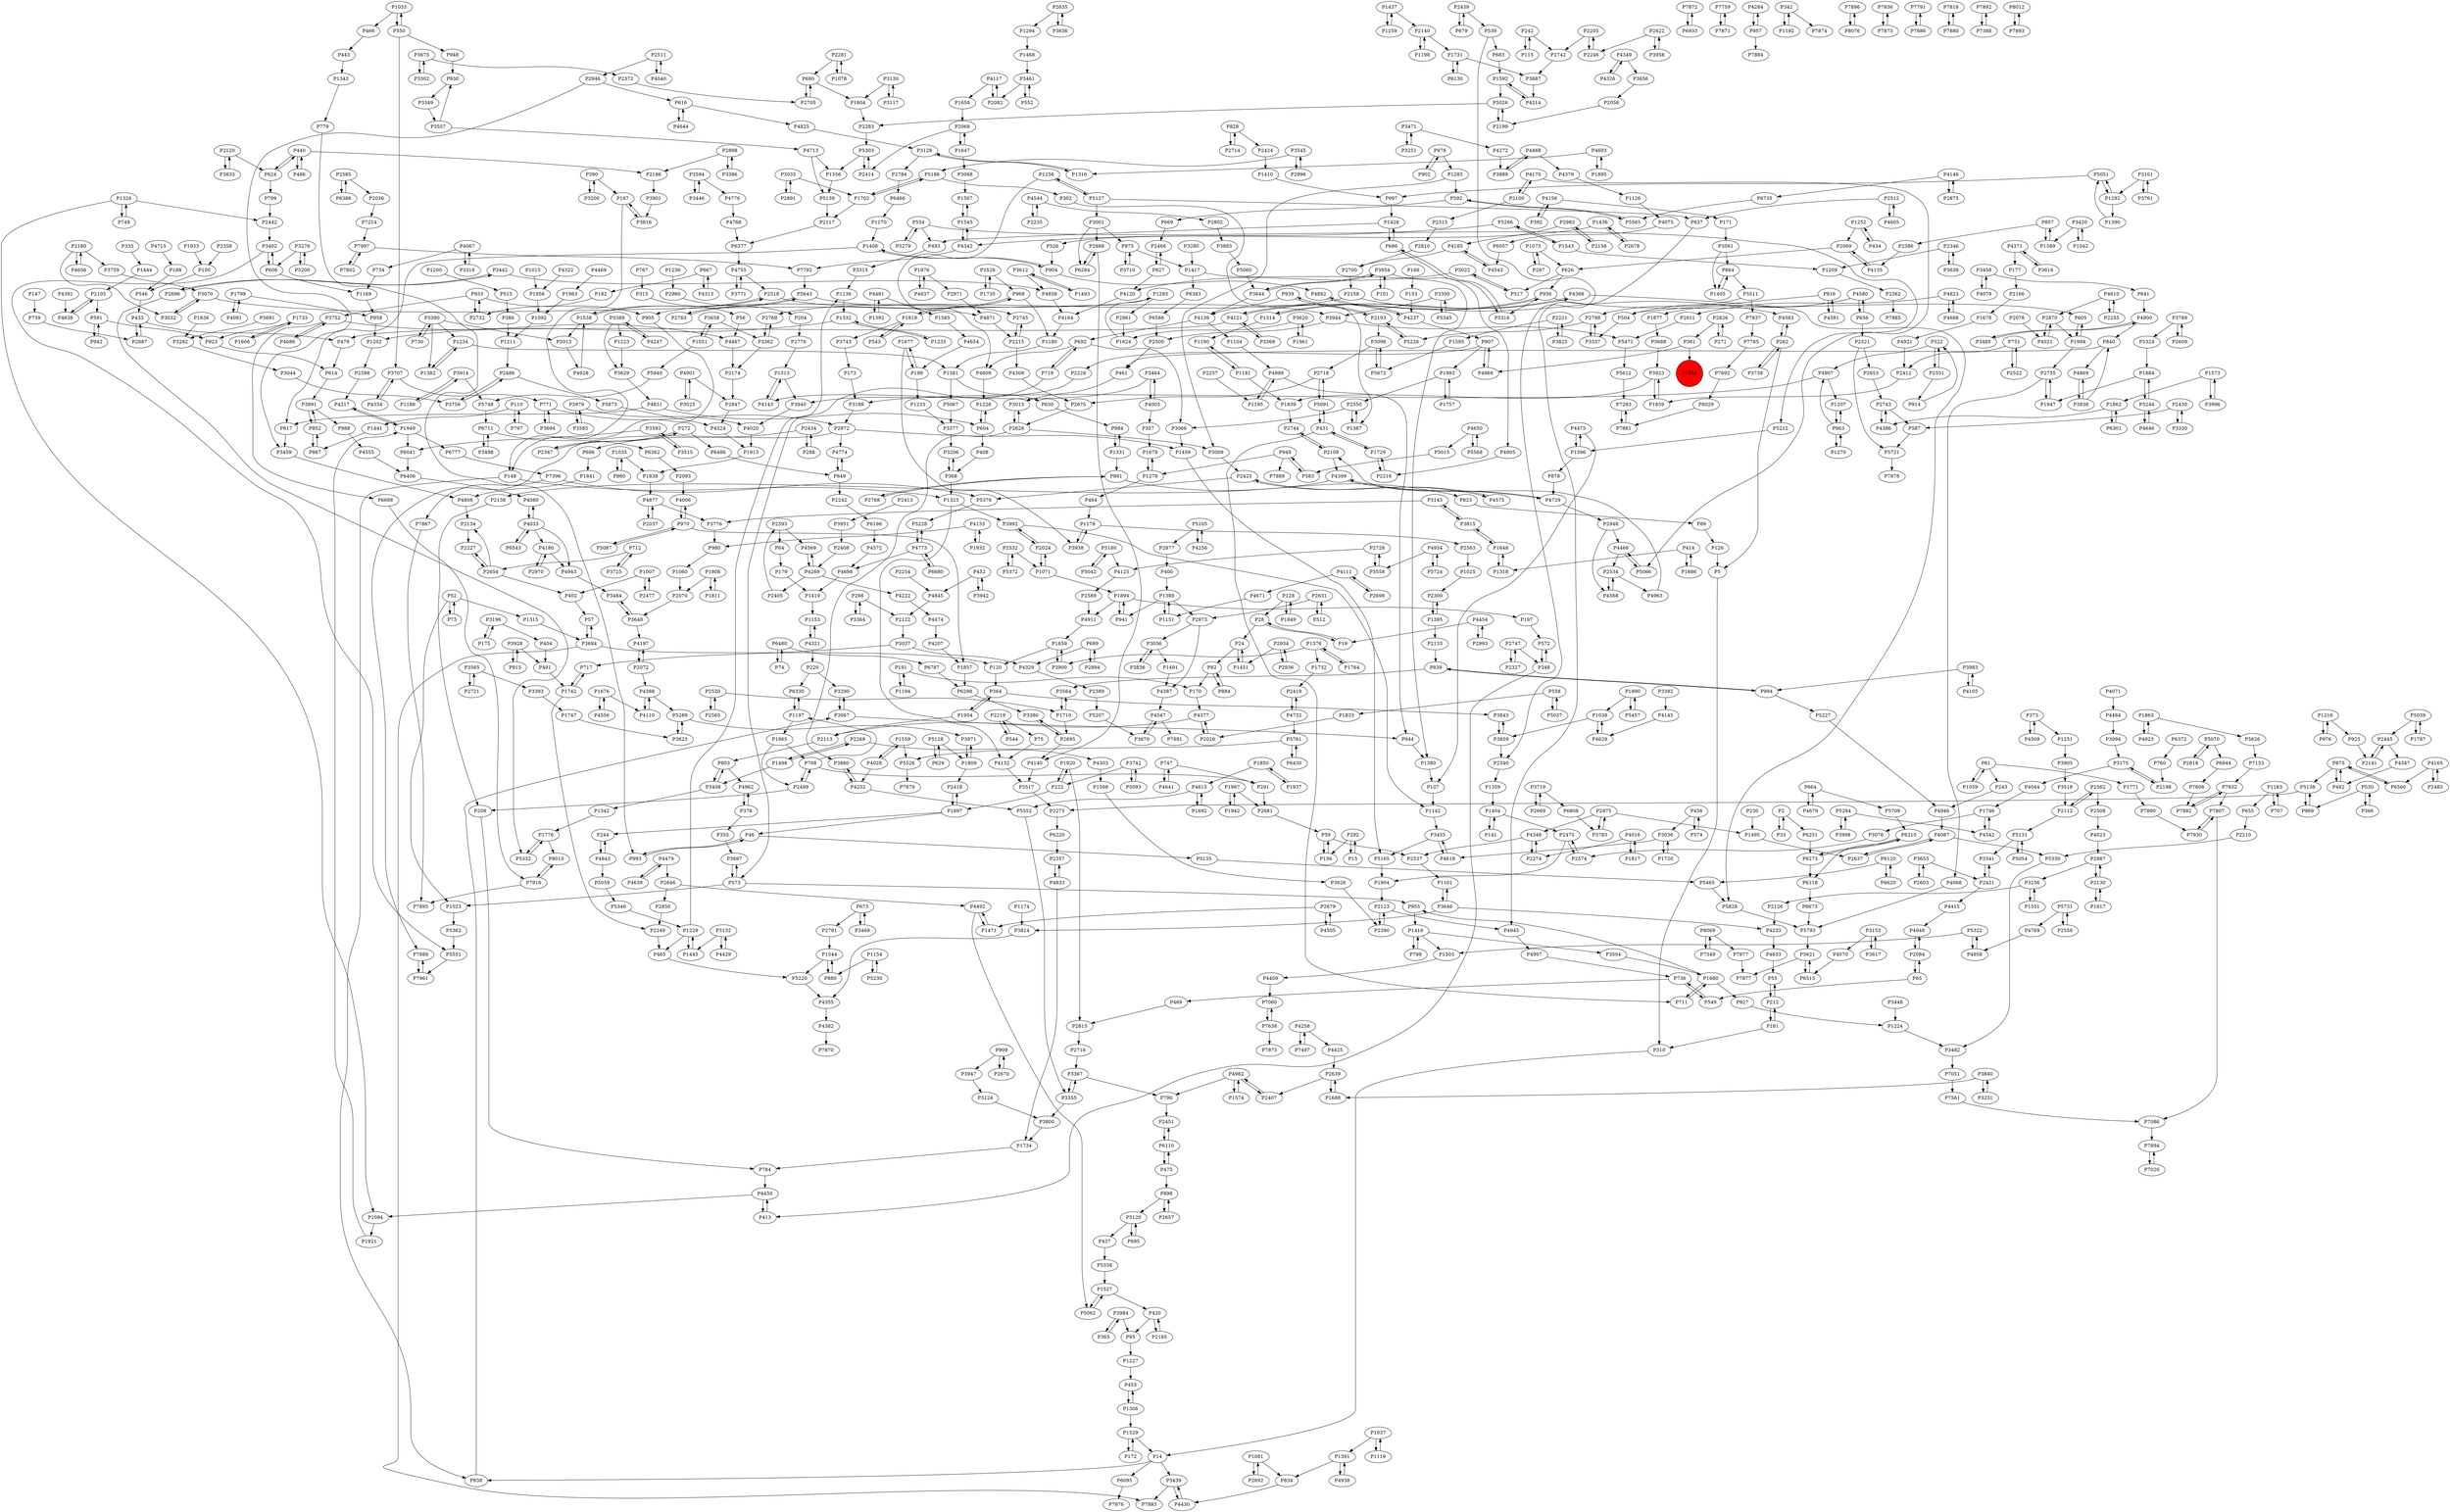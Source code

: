digraph {
	P1428 -> P493
	P7977 -> P7877
	P2442 -> P3402
	P28 -> P19
	P4877 -> P2037
	P2072 -> P4197
	P2358 -> P100
	P7807 -> P7086
	P4962 -> P378
	P3761 -> P3101
	P1007 -> P2477
	P3196 -> P404
	P4143 -> P1313
	P1498 -> P3408
	P3992 -> P2024
	P2961 -> P1624
	P2180 -> P4656
	P504 -> P3337
	P89 -> P126
	P4466 -> P5066
	P5568 -> P4650
	P1223 -> P3629
	P1007 -> P402
	P839 -> P994
	P7872 -> P6933
	P2609 -> P3789
	P1376 -> P1764
	P4033 -> P4180
	P4197 -> P2072
	P1252 -> P434
	P7153 -> P7832
	P14 -> P838
	P768 -> P1197
	P4020 -> P1913
	P1436 -> P526
	P2728 -> P4125
	P3648 -> P4197
	P4140 -> P3517
	P1342 -> P1776
	P4871 -> P2215
	P5062 -> P1527
	P7608 -> P7882
	P4544 -> P2802
	P4222 -> P4474
	P2108 -> P4399
	P3302 -> P3675
	P1894 -> P197
	P335 -> P1444
	P7832 -> P7882
	P1993 -> P1757
	P3464 -> P4003
	P1731 -> P6130
	P420 -> P2165
	P2993 -> P4454
	P5087 -> P970
	P1404 -> P141
	P4715 -> P188
	P3719 -> P2669
	P4117 -> P1658
	P1897 -> P2418
	P898 -> P2657
	P6298 -> P3380
	P1877 -> P3688
	P2646 -> P2850
	P827 -> P2466
	P7916 -> P7895
	P4387 -> P4547
	P2423 -> P5376
	P2888 -> P6284
	P3504 -> P1680
	P1416 -> P3504
	P4755 -> P3771
	P1498 -> P2268
	P4349 -> P4326
	P768 -> P2499
	P686 -> P5316
	P1710 -> P2695
	P6120 -> P6620
	P8010 -> P7916
	P5131 -> P5054
	P4650 -> P5568
	P3697 -> P573
	P4997 -> P736
	P2631 -> P2973
	P4637 -> P1976
	P4237 -> P907
	P4347 -> P462
	P3942 -> P452
	P7759 -> P7871
	P554 -> P5279
	P1734 -> P784
	P2698 -> P4111
	P1256 -> P4609
	P4284 -> P957
	P5362 -> P5551
	P220 -> P3290
	P1776 -> P5332
	P390 -> P167
	P2934 -> P1451
	P1729 -> P431
	P994 -> P839
	P592 -> P669
	P957 -> P4284
	P626 -> P956
	P2565 -> P2520
	P2946 -> P3459
	P2268 -> P1498
	P2340 -> P1359
	P3442 -> P4858
	P4474 -> P4207
	P1259 -> P1437
	P4943 -> P3484
	P272 -> P6486
	P4524 -> P1913
	P3742 -> P5093
	P949 -> P583
	P949 -> P1279
	P5070 -> P2818
	P2445 -> P2141
	P1316 -> P3128
	P630 -> P984
	P3455 -> P5165
	P6130 -> P1731
	P1081 -> P834
	P4569 -> P4269
	P1857 -> P6298
	P904 -> P1408
	P3688 -> P3923
	P4492 -> P1471
	P3390 -> P5013
	P3251 -> P3471
	P574 -> P456
	P4946 -> P4087
	P3101 -> P3761
	P1659 -> P3900
	P3938 -> P1178
	P6210 -> P6118
	P4773 -> P5228
	P573 -> P3697
	P2551 -> P522
	P4170 -> P2100
	P1234 -> P1382
	P6095 -> P7876
	P342 -> P1192
	P302 -> P1387
	P930 -> P3349
	P15 -> P292
	P3984 -> P365
	P3124 -> P3800
	P3836 -> P3056
	P4016 -> P2274
	P2123 -> P2390
	P469 -> P2815
	P1417 -> P1380
	P5066 -> P4466
	P3393 -> P1747
	P1382 -> P1234
	P6220 -> P2357
	P5059 -> P5346
	P4823 -> P2911
	P4475 -> P107
	P5552 -> P3355
	P768 -> P291
	P1405 -> P864
	P522 -> P4907
	P771 -> P2972
	P1292 -> P1390
	P4732 -> P2419
	P2424 -> P1410
	P288 -> P2434
	P712 -> P3725
	P390 -> P3200
	P2249 -> P465
	P7214 -> P7997
	P291 -> P2681
	P4388 -> P4110
	P3001 -> P6284
	P1617 -> P2130
	P6210 -> P6273
	P2174 -> P2847
	P1094 -> P1921
	P2113 -> P803
	P1390 -> P5051
	P3044 -> P3756
	P110 -> P1441
	P5105 -> P4256
	P3001 -> P2888
	P5015 -> P583
	P1391 -> P834
	P1178 -> P2563
	P4185 -> P2700
	P82 -> P170
	P624 -> P440
	P3996 -> P1573
	P2747 -> P348
	P958 -> P1202
	P4572 -> P4698
	P2105 -> P591
	P4170 -> P5066
	P366 -> P530
	P7896 -> P8076
	P2875 -> P4146
	P2451 -> P6110
	P4346 -> P2537
	P3710 -> P975
	P4945 -> P4997
	P1895 -> P4693
	P909 -> P2670
	P2654 -> P2227
	P3035 -> P2891
	P655 -> P2210
	P3098 -> P2718
	P695 -> P5120
	P673 -> P3469
	P4892 -> P4237
	P7997 -> P7792
	P266 -> P3364
	P1073 -> P287
	P3833 -> P2120
	P3594 -> P4776
	P3471 -> P4272
	P616 -> P4825
	P5731 -> P2558
	P2215 -> P4308
	P5 -> P310
	P1154 -> P5230
	P4938 -> P1391
	P342 -> P7874
	P4774 -> P649
	P3771 -> P4755
	P3840 -> P3231
	P2718 -> P2675
	P2130 -> P2987
	P2216 -> P1729
	P8029 -> P7881
	P197 -> P572
	P1990 -> P1038
	P3256 -> P1551
	P573 -> P955
	P3617 -> P3153
	P414 -> P1886
	P2972 -> P1459
	P1015 -> P1956
	P4146 -> P2875
	P1949 -> P6041
	P7997 -> P7802
	P4982 -> P2407
	P690 -> P1804
	P2551 -> P914
	P6383 -> P6586
	P7807 -> P7930
	P4580 -> P1877
	P3022 -> P517
	P1949 -> P6777
	P2973 -> P3056
	P2870 -> P1994
	P361 -> P7869
	P2439 -> P679
	P1170 -> P1408
	P1035 -> P860
	P3653 -> P2421
	P364 -> P1954
	P4877 -> P3776
	P3725 -> P712
	P1595 -> P5672
	P2558 -> P5731
	P1677 -> P199
	P3752 -> P4467
	P6330 -> P1197
	P968 -> P1180
	P402 -> P57
	P3420 -> P1589
	P1545 -> P4342
	P1732 -> P2419
	P1226 -> P604
	P4321 -> P220
	P683 -> P1592
	P1408 -> P904
	P1416 -> P798
	P4091 -> P1799
	P6480 -> P74
	P790 -> P2451
	P1313 -> P4143
	P3485 -> P4900
	P2744 -> P2108
	P3027 -> P717
	P526 -> P904
	P7396 -> P5376
	P7836 -> P7873
	P4823 -> P4688
	P2755 -> P1947
	P3743 -> P173
	P2205 -> P2742
	P707 -> P1183
	P5289 -> P3971
	P3838 -> P4869
	P4326 -> P4349
	P5200 -> P3276
	P970 -> P4006
	P546 -> P433
	P52 -> P1023
	P878 -> P4729
	P6698 -> P7916
	P2888 -> P4140
	P692 -> P719
	P686 -> P1428
	P1624 -> P1293
	P948 -> P930
	P591 -> P942
	P4003 -> P357
	P6711 -> P3498
	P167 -> P3816
	P1313 -> P3940
	P1538 -> P5013
	P1169 -> P958
	P4322 -> P1956
	P220 -> P6330
	P5565 -> P592
	P880 -> P1544
	P1408 -> P817
	P5165 -> P1904
	P1285 -> P3009
	P4468 -> P3889
	P2550 -> P3066
	P2716 -> P3367
	P1503 -> P4409
	P1592 -> P5026
	P491 -> P1742
	P24 -> P1451
	P1799 -> P4091
	P2818 -> P5070
	P2255 -> P4610
	P5093 -> P3742
	P3561 -> P864
	P2414 -> P5303
	P4023 -> P2987
	P5180 -> P4125
	P3368 -> P4121
	P1976 -> P4637
	P1648 -> P3815
	P2585 -> P6386
	P2520 -> P1710
	P4121 -> P3368
	P4121 -> P956
	P3900 -> P1659
	P6480 -> P6787
	P2439 -> P539
	P988 -> P4555
	P1331 -> P984
	P73 -> P52
	P5091 -> P431
	P3392 -> P4145
	P3128 -> P2784
	P5324 -> P1884
	P4006 -> P970
	P2407 -> P4982
	P550 -> P948
	P3196 -> P175
	P272 -> P2347
	P3623 -> P5289
	P4492 -> P5062
	P3280 -> P1417
	P5721 -> P7878
	P365 -> P3984
	P1606 -> P1733
	P4075 -> P6057
	P7791 -> P7886
	P4639 -> P4479
	P182 -> P2732
	P2180 -> P3759
	P6273 -> P6118
	P3446 -> P3594
	P1417 -> P6383
	P1035 -> P1838
	P558 -> P1833
	P4901 -> P3025
	P956 -> P605
	P3402 -> P5551
	P6377 -> P4755
	P1037 -> P1391
	P1343 -> P779
	P1862 -> P4386
	P3482 -> P7051
	P4346 -> P2274
	P1306 -> P453
	P2126 -> P4233
	P4430 -> P3439
	P3565 -> P3393
	P2140 -> P1731
	P624 -> P799
	P3646 -> P1101
	P7832 -> P7807
	P1507 -> P1545
	P6560 -> P875
	P1059 -> P61
	P2675 -> P2628
	P3364 -> P266
	P4547 -> P7891
	P2165 -> P420
	P2315 -> P2810
	P262 -> P3738
	P1730 -> P3528
	P4469 -> P1963
	P1396 -> P878
	P2562 -> P2508
	P6057 -> P4543
	P2357 -> P4833
	P861 -> P823
	P4969 -> P907
	P4467 -> P2174
	P7873 -> P7836
	P530 -> P969
	P433 -> P479
	P2971 -> P4871
	P3132 -> P4429
	P2728 -> P3558
	P1256 -> P5127
	P5207 -> P3670
	P3905 -> P3518
	P816 -> P4591
	P368 -> P1323
	P5303 -> P1556
	P2802 -> P3883
	P2696 -> P3442
	P6680 -> P4773
	P2300 -> P1395
	P1491 -> P4387
	P1702 -> P5186
	P355 -> P3697
	P1731 -> P3687
	P3130 -> P1804
	P1819 -> P3743
	P3282 -> P3044
	P2327 -> P2747
	P939 -> P2193
	P242 -> P2742
	P816 -> P504
	P3117 -> P3130
	P5042 -> P5180
	P4776 -> P4768
	P1747 -> P3623
	P616 -> P4644
	P3067 -> P944
	P2603 -> P3653
	P4105 -> P3983
	P2654 -> P2134
	P3954 -> P101
	P5284 -> P4542
	P6372 -> P760
	P4825 -> P3128
	P4391 -> P4638
	P4999 -> P1195
	P3658 -> P3362
	P1954 -> P364
	P2134 -> P2227
	P3719 -> P6808
	P3408 -> P1342
	P530 -> P366
	P2512 -> P4605
	P4481 -> P1392
	P292 -> P15
	P3461 -> P552
	P6251 -> P6273
	P1092 -> P1211
	P6777 -> P7396
	P1746 -> P4542
	P3646 -> P4233
	P799 -> P2442
	P1216 -> P976
	P2894 -> P689
	P128 -> P28
	P957 -> P7884
	P3367 -> P790
	P6944 -> P7608
	P1389 -> P1151
	P3056 -> P1491
	P3616 -> P4371
	P7871 -> P7759
	P4843 -> P5059
	P1692 -> P4615
	P1678 -> P4921
	P626 -> P517
	P2705 -> P690
	P1894 -> P941
	P4833 -> P1734
	P1961 -> P3620
	P1235 -> P1332
	P4583 -> P262
	P440 -> P496
	P4125 -> P2589
	P1437 -> P2140
	P554 -> P493
	P2423 -> P4575
	P2419 -> P4732
	P3951 -> P2408
	P719 -> P573
	P4556 -> P1676
	P4120 -> P4164
	P3545 -> P2996
	P587 -> P5721
	P4409 -> P7060
	P465 -> P5220
	P65 -> P549
	P4773 -> P6680
	P4033 -> P4943
	P1956 -> P1092
	P378 -> P4962
	P461 -> P3013
	P4610 -> P2255
	P4256 -> P5105
	P1416 -> P1503
	P3992 -> P1142
	P5748 -> P6711
	P861 -> P2768
	P3094 -> P3175
	P208 -> P784
	P2563 -> P1025
	P4633 -> P55
	P4547 -> P3670
	P3944 -> P5471
	P2628 -> P3860
	P4693 -> P1316
	P2635 -> P3636
	P4544 -> P2235
	P191 -> P1194
	P7888 -> P7961
	P5051 -> P997
	P2631 -> P512
	P7881 -> P7283
	P52 -> P73
	P3684 -> P120
	P2798 -> P3337
	P1468 -> P3461
	P413 -> P4450
	P2975 -> P3783
	P3646 -> P3814
	P2362 -> P7885
	P5511 -> P2798
	P6430 -> P5761
	P852 -> P867
	P994 -> P5227
	P1559 -> P4028
	P4342 -> P7792
	P7886 -> P7791
	P3979 -> P3585
	P736 -> P549
	P3175 -> P4044
	P2486 -> P5873
	P452 -> P3942
	P734 -> P1169
	P4713 -> P1556
	P3594 -> P3446
	P1897 -> P46
	P4568 -> P2534
	P7890 -> P7930
	P244 -> P4843
	P2158 -> P4583
	P2593 -> P64
	P4934 -> P3558
	P583 -> P949
	P3891 -> P988
	P2776 -> P1313
	P2574 -> P2475
	P4269 -> P4222
	P2037 -> P4877
	P5091 -> P2718
	P5228 -> P4773
	P907 -> P4969
	P904 -> P4892
	P2898 -> P3386
	P2140 -> P1198
	P2622 -> P3958
	P4591 -> P816
	P1209 -> P2362
	P4033 -> P4080
	P5731 -> P4769
	P1183 -> P707
	P2193 -> P3098
	P315 -> P56
	P5105 -> P2877
	P171 -> P3561
	P1037 -> P1119
	P3983 -> P994
	P4858 -> P4164
	P3707 -> P4334
	P1285 -> P592
	P2593 -> P4569
	P2511 -> P2946
	P2072 -> P4388
	P5322 -> P1503
	P5724 -> P4934
	P4609 -> P1226
	P2483 -> P4165
	P2389 -> P5207
	P1445 -> P1229
	P2635 -> P1294
	P2589 -> P4911
	P4958 -> P5322
	P6933 -> P7872
	P1197 -> P1965
	P5070 -> P6944
	P1236 -> P2960
	P4067 -> P3316
	P942 -> P591
	P4258 -> P4425
	P550 -> P1033
	P147 -> P739
	P1202 -> P2598
	P1679 -> P1279
	P3752 -> P4686
	P4040 -> P2511
	P3032 -> P3070
	P4688 -> P4823
	P5793 -> P5621
	P3367 -> P3355
	P543 -> P1819
	P1920 -> P2815
	P2714 -> P828
	P2692 -> P1081
	P857 -> P2386
	P2987 -> P3256
	P4165 -> P6560
	P1180 -> P1381
	P2653 -> P2743
	P100 -> P546
	P2421 -> P3341
	P3940 -> P4020
	P1894 -> P4911
	P5621 -> P7877
	P400 -> P1389
	P1294 -> P1468
	P1437 -> P1259
	P3984 -> P95
	P5230 -> P1154
	P2987 -> P2130
	P3914 -> P5748
	P3815 -> P1648
	P2268 -> P4303
	P1292 -> P5051
	P61 -> P1771
	P2948 -> P4568
	P2386 -> P4135
	P860 -> P1035
	P3789 -> P5324
	P2500 -> P461
	P817 -> P3459
	P3653 -> P2603
	P2372 -> P2705
	P1326 -> P749
	P4247 -> P5389
	P2105 -> P4638
	P4928 -> P1538
	P1538 -> P2518
	P3066 -> P1459
	P2193 -> P939
	P1543 -> P5266
	P1648 -> P1318
	P5526 -> P7879
	P522 -> P2551
	P1451 -> P24
	P3067 -> P3290
	P6466 -> P1170
	P1126 -> P4075
	P7818 -> P7880
	P4111 -> P2698
	P2430 -> P587
	P2562 -> P2112
	P573 -> P1023
	P5026 -> P2283
	P3458 -> P4079
	P3290 -> P3067
	P1293 -> P905
	P2198 -> P3175
	P6273 -> P6210
	P1441 -> P867
	P153 -> P4237
	P1104 -> P4999
	P978 -> P902
	P1181 -> P1190
	P993 -> P46
	P3377 -> P3206
	P7020 -> P7894
	P2405 -> P2593
	P3558 -> P2728
	P2024 -> P1071
	P1033 -> P550
	P2228 -> P3940
	P1436 -> P2678
	P4905 -> P2216
	P4070 -> P6515
	P2082 -> P4117
	P3687 -> P4214
	P2970 -> P4180
	P5051 -> P1292
	P4028 -> P4252
	P2877 -> P400
	P1323 -> P4132
	P1592 -> P4214
	P3825 -> P2221
	P1101 -> P3646
	P5120 -> P695
	P6586 -> P2500
	P898 -> P5120
	P2781 -> P1544
	P3098 -> P5672
	P287 -> P1073
	P3859 -> P3843
	P2768 -> P861
	P3518 -> P2112
	P1585 -> P4654
	P222 -> P1897
	P3901 -> P3816
	P4732 -> P5761
	P4808 -> P2134
	P1811 -> P1808
	P605 -> P1994
	P4907 -> P3188
	P3675 -> P2372
	P2100 -> P2315
	P2670 -> P909
	P5389 -> P3629
	P2242 -> P6196
	P4269 -> P2405
	P614 -> P3891
	P5139 -> P2117
	P4329 -> P2389
	P749 -> P1326
	P1841 -> P4808
	P2678 -> P1436
	P592 -> P5565
	P970 -> P1857
	P3206 -> P368
	P1151 -> P1389
	P262 -> P4583
	P2024 -> P3992
	P3009 -> P2423
	P2628 -> P3013
	P2068 -> P1647
	P803 -> P3408
	P404 -> P491
	P1742 -> P2249
	P1404 -> P2475
	P4901 -> P2847
	P120 -> P364
	P6711 -> P6362
	P4982 -> P790
	P3439 -> P7883
	P4111 -> P4671
	P2695 -> P4140
	P2 -> P6251
	P606 -> P1169
	P3843 -> P3859
	P2960 -> P204
	P2518 -> P3944
	P6041 -> P6406
	P212 -> P55
	P4479 -> P4639
	P673 -> P2781
	P2637 -> P4087
	P4003 -> P3464
	P2520 -> P2565
	P115 -> P242
	P2518 -> P1538
	P5220 -> P4355
	P3315 -> P1136
	P2870 -> P4021
	P166 -> P153
	P1967 -> P2681
	P1181 -> P1839
	P2639 -> P2407
	P3439 -> P4430
	P606 -> P3402
	P3752 -> P6698
	P4156 -> P171
	P679 -> P2439
	P3390 -> P1382
	P4729 -> P2948
	P1680 -> P927
	P4233 -> P4633
	P2550 -> P1387
	P550 -> P3707
	P3128 -> P1316
	P310 -> P14
	P747 -> P4641
	P204 -> P2776
	P2186 -> P3901
	P5330 -> P3482
	P717 -> P1742
	P4146 -> P6735
	P969 -> P5138
	P2508 -> P4023
	P852 -> P3891
	P5672 -> P3098
	P5940 -> P5748
	P75 -> P4132
	P1190 -> P1181
	P5873 -> P4524
	P1211 -> P2486
	P4067 -> P734
	P1921 -> P1949
	P2850 -> P2249
	P3188 -> P2972
	P1315 -> P3684
	P6196 -> P4572
	P2219 -> P544
	P667 -> P182
	P760 -> P2198
	P6110 -> P475
	P2743 -> P4386
	P834 -> P4430
	P2108 -> P2744
	P4044 -> P1746
	P172 -> P1529
	P4575 -> P2423
	P4481 -> P1585
	P7561 -> P7086
	P604 -> P1226
	P357 -> P1679
	P3691 -> P3282
	P3620 -> P1624
	P3838 -> P840
	P7638 -> P7875
	P840 -> P461
	P515 -> P386
	P3954 -> P4905
	P1574 -> P4982
	P1804 -> P2283
	P1234 -> P1381
	P5372 -> P2532
	P1746 -> P3076
	P2534 -> P4963
	P2521 -> P5721
	P6110 -> P2451
	P7892 -> P7388
	P2084 -> P65
	P4729 -> P4399
	P1033 -> P466
	P52 -> P1315
	P5289 -> P3623
	P2130 -> P1617
	P2522 -> P751
	P5761 -> P6430
	P2254 -> P4845
	P2763 -> P5643
	P2679 -> P4505
	P3362 -> P2769
	P3883 -> P5060
	P2056 -> P2199
	P2227 -> P2654
	P440 -> P2186
	P3891 -> P852
	P408 -> P368
	P3789 -> P2609
	P1937 -> P1850
	P199 -> P1677
	P1251 -> P3905
	P3564 -> P1710
	P875 -> P462
	P2221 -> P1595
	P4121 -> P479
	P1551 -> P3256
	P949 -> P7889
	P3022 -> P4120
	P1965 -> P768
	P5060 -> P3644
	P414 -> P1318
	P1153 -> P4321
	P4117 -> P2082
	P2123 -> P4945
	P8069 -> P7349
	P4845 -> P2122
	P126 -> P5
	P1174 -> P3814
	P2120 -> P624
	P7283 -> P7881
	P364 -> P3843
	P74 -> P6480
	P914 -> P522
	P7060 -> P7638
	P179 -> P1419
	P984 -> P1331
	P3958 -> P2622
	P4214 -> P1592
	P1227 -> P453
	P1947 -> P2755
	P1071 -> P1894
	P1216 -> P925
	P4650 -> P5015
	P689 -> P2894
	P915 -> P3928
	P2026 -> P4377
	P907 -> P1993
	P59 -> P2537
	P7497 -> P4258
	P5026 -> P2199
	P784 -> P4450
	P1904 -> P2123
	P496 -> P440
	P2798 -> P5226
	P1544 -> P880
	P649 -> P2242
	P5303 -> P2414
	P907 -> P2228
	P909 -> P3947
	P3341 -> P2421
	P823 -> P89
	P2975 -> P1495
	P3013 -> P2628
	P4644 -> P616
	P101 -> P3954
	P453 -> P1306
	P1154 -> P880
	P1396 -> P4475
	P2 -> P33
	P2274 -> P4346
	P2445 -> P4347
	P857 -> P1589
	P2975 -> P4346
	P3889 -> P4468
	P4768 -> P6377
	P4139 -> P692
	P1527 -> P5062
	P4145 -> P4629
	P4638 -> P2105
	P82 -> P884
	P1419 -> P1153
	P5322 -> P4958
	P14 -> P6095
	P2486 -> P3756
	P5332 -> P1776
	P1994 -> P2755
	P1573 -> P3996
	P1849 -> P128
	P2408 -> P4269
	P4454 -> P2993
	P3528 -> P1730
	P2122 -> P3027
	P1884 -> P5244
	P3515 -> P3593
	P4831 -> P817
	P5316 -> P686
	P4693 -> P1895
	P1676 -> P4110
	P4963 -> P2108
	P3355 -> P3367
	P2466 -> P827
	P4371 -> P177
	P798 -> P1416
	P1195 -> P4999
	P1527 -> P420
	P902 -> P978
	P2412 -> P1859
	P1680 -> P955
	P2156 -> P2983
	P1932 -> P4133
	P667 -> P4313
	P1025 -> P2300
	P3256 -> P2126
	P4080 -> P4033
	P7837 -> P7765
	P6735 -> P5565
	P4313 -> P667
	P1573 -> P1862
	P1178 -> P3938
	P5186 -> P302
	P3200 -> P390
	P4399 -> P2138
	P2810 -> P2700
	P1886 -> P414
	P456 -> P574
	P7692 -> P8029
	P3330 -> P2430
	P1771 -> P7890
	P6386 -> P2585
	P440 -> P624
	P1293 -> P2961
	P7867 -> P7895
	P3448 -> P1224
	P730 -> P3390
	P61 -> P243
	P1136 -> P1332
	P963 -> P4907
	P177 -> P2166
	P3612 -> P1493
	P475 -> P898
	P692 -> P4609
	P5389 -> P1223
	P230 -> P1495
	P956 -> P5316
	P4679 -> P664
	P4133 -> P980
	P4342 -> P1545
	P3684 -> P57
	P4207 -> P1857
	P6515 -> P5621
	P2215 -> P2745
	P348 -> P572
	P2826 -> P361
	P3076 -> P2574
	P1207 -> P963
	P475 -> P6110
	P3979 -> P4020
	P939 -> P4139
	P3815 -> P3145
	P3498 -> P6711
	P1954 -> P2113
	P3944 -> P2500
	P4165 -> P2483
	P2646 -> P4492
	P751 -> P2412
	P3928 -> P491
	P1395 -> P2133
	P4686 -> P3752
	P1060 -> P2070
	P7894 -> P7020
	P2100 -> P4170
	P3145 -> P3776
	P1742 -> P717
	P1051 -> P5940
	P348 -> P413
	P1318 -> P1648
	P1081 -> P2692
	P1229 -> P1445
	P2669 -> P3719
	P3153 -> P3617
	P1729 -> P2216
	P188 -> P546
	P4258 -> P7497
	P4454 -> P19
	P1799 -> P958
	P4164 -> P1180
	P3971 -> P1809
	P1229 -> P1136
	P2972 -> P7888
	P1252 -> P2069
	P1993 -> P2550
	P1038 -> P4629
	P2281 -> P1078
	P5131 -> P3341
	P2983 -> P4185
	P7882 -> P7832
	P6543 -> P4033
	P1556 -> P5139
	P1381 -> P630
	P4755 -> P2518
	P3035 -> P1702
	P5279 -> P554
	P4252 -> P3860
	P1279 -> P464
	P1787 -> P5039
	P191 -> P170
	P4349 -> P3656
	P5138 -> P2275
	P1859 -> P3923
	P5227 -> P4946
	P933 -> P2732
	P2158 -> P2769
	P8076 -> P7896
	P4900 -> P840
	P1720 -> P3036
	P4646 -> P5244
	P1326 -> P1094
	P14 -> P3439
	P368 -> P3206
	P373 -> P1251
	P3557 -> P4713
	P554 -> P5212
	P6406 -> P4080
	P2742 -> P3687
	P4382 -> P7870
	P1942 -> P1967
	P4921 -> P2412
	P7396 -> P7867
	P4016 -> P1817
	P4629 -> P1038
	P1809 -> P2418
	P199 -> P1233
	P1884 -> P1947
	P4021 -> P2870
	P5626 -> P7153
	P5338 -> P1527
	P2537 -> P1101
	P944 -> P1380
	P59 -> P156
	P4368 -> P5828
	P978 -> P1285
	P212 -> P181
	P1197 -> P6330
	P3675 -> P3302
	P3636 -> P2635
	P4071 -> P4484
	P4610 -> P2870
	P2221 -> P3825
	P3459 -> P4808
	P2084 -> P4948
	P3658 -> P1051
	P3471 -> P3251
	P1495 -> P2637
	P2117 -> P6377
	P3300 -> P5345
	P2948 -> P4466
	P2180 -> P3032
	P544 -> P2219
	P3742 -> P222
	P3684 -> P7883
	P4907 -> P1207
	P1194 -> P191
	P3694 -> P771
	P3561 -> P1405
	P751 -> P2522
	P464 -> P1178
	P2138 -> P208
	P2983 -> P2156
	P19 -> P28
	P4948 -> P2084
	P2972 -> P4774
	P2499 -> P208
	P656 -> P2521
	P433 -> P2887
	P6808 -> P3783
	P170 -> P4377
	P7802 -> P7997
	P3402 -> P606
	P2679 -> P1471
	P1808 -> P2070
	P1376 -> P1732
	P1380 -> P107
	P1976 -> P2971
	P3276 -> P606
	P690 -> P2705
	P747 -> P291
	P4466 -> P2534
	P1545 -> P1507
	P1314 -> P4368
	P3036 -> P1720
	P1323 -> P3992
	P1270 -> P963
	P4671 -> P1151
	P373 -> P4509
	P1391 -> P4938
	P2430 -> P3330
	P2112 -> P2562
	P1392 -> P4481
	P4505 -> P2679
	P2421 -> P4415
	P6120 -> P5465
	P3380 -> P2695
	P5465 -> P5828
	P1819 -> P543
	P1588 -> P3626
	P173 -> P3188
	P1071 -> P2024
	P6301 -> P1862
	P3629 -> P4831
	P4180 -> P2970
	P968 -> P1819
	P2521 -> P2653
	P2934 -> P2936
	P7792 -> P5643
	P479 -> P614
	P7961 -> P7888
	P3355 -> P3800
	P3484 -> P3648
	P803 -> P4962
	P1776 -> P8010
	P2347 -> P272
	P243 -> P4946
	P2275 -> P6220
	P3626 -> P2390
	P4450 -> P1094
	P1990 -> P5457
	P1702 -> P2117
	P980 -> P1060
	P5643 -> P2763
	P3455 -> P4618
	P976 -> P1216
	P2654 -> P402
	P3759 -> P3070
	P664 -> P5709
	P3153 -> P4070
	P637 -> P4945
	P4618 -> P3455
	P431 -> P5091
	P779 -> P993
	P517 -> P3022
	P1389 -> P941
	P2585 -> P2036
	P2755 -> P4068
	P1038 -> P3859
	P262 -> P5
	P1389 -> P2973
	P3656 -> P2056
	P2257 -> P1195
	P4656 -> P2180
	P7086 -> P7894
	P1078 -> P2281
	P875 -> P5138
	P1529 -> P14
	P4475 -> P1396
	P55 -> P212
	P222 -> P1920
	P3316 -> P4067
	P3840 -> P1688
	P378 -> P355
	P3068 -> P1507
	P549 -> P736
	P2732 -> P933
	P456 -> P3036
	P181 -> P310
	P3860 -> P4252
	P4615 -> P5552
	P591 -> P923
	P1863 -> P4923
	P2036 -> P7214
	P1850 -> P4615
	P2346 -> P3638
	P3517 -> P2275
	P5127 -> P637
	P4654 -> P199
	P864 -> P5511
	P4033 -> P6543
	P8069 -> P7977
	P3783 -> P2975
	P975 -> P1417
	P181 -> P212
	P167 -> P148
	P3442 -> P2696
	P828 -> P2424
	P242 -> P115
	P33 -> P2
	P4399 -> P4729
	P2141 -> P2445
	P2747 -> P2327
	P1676 -> P4556
	P3814 -> P4355
	P4773 -> P4698
	P2700 -> P2158
	P3670 -> P4547
	P4999 -> P944
	P5128 -> P1809
	P905 -> P148
	P4377 -> P2113
	P5376 -> P5228
	P3132 -> P1445
	P2477 -> P1007
	P970 -> P5087
	P1647 -> P3068
	P1119 -> P1037
	P5039 -> P1787
	P493 -> P3315
	P5643 -> P2745
	P558 -> P5037
	P4217 -> P1949
	P4237 -> P4892
	P5621 -> P6515
	P1200 -> P515
	P2695 -> P3380
	P4087 -> P2637
	P1410 -> P997
	P2070 -> P3648
	P4371 -> P3616
	P2219 -> P75
	P7916 -> P8010
	P3776 -> P980
	P712 -> P2654
	P3276 -> P5200
	P689 -> P4329
	P110 -> P797
	P2681 -> P59
	P3620 -> P1961
	P7051 -> P7561
	P827 -> P4120
	P696 -> P1841
	P5266 -> P1543
	P3914 -> P1188
	P1994 -> P605
	P1493 -> P3612
	P5120 -> P437
	P431 -> P1729
	P1897 -> P244
	P2499 -> P768
	P2532 -> P5372
	P128 -> P1849
	P1188 -> P3914
	P2743 -> P587
	P875 -> P6560
	P6787 -> P6298
	P6362 -> P2093
	P3644 -> P3954
	P3738 -> P262
	P1808 -> P1811
	P2390 -> P2123
	P6284 -> P2888
	P4068 -> P5793
	P2511 -> P4040
	P3923 -> P1859
	P5037 -> P558
	P955 -> P1416
	P736 -> P469
	P5180 -> P5042
	P4269 -> P4569
	P975 -> P3710
	P1658 -> P2068
	P1192 -> P342
	P3130 -> P3117
	P1042 -> P3420
	P3557 -> P930
	P3056 -> P3836
	P437 -> P5338
	P5039 -> P2445
	P5761 -> P5526
	P5226 -> P2193
	P1764 -> P1376
	P4641 -> P747
	P4698 -> P1419
	P2826 -> P271
	P3337 -> P2798
	P1331 -> P861
	P4833 -> P2357
	P1862 -> P6301
	P1332 -> P1235
	P5266 -> P4342
	P148 -> P838
	P4079 -> P3458
	P3593 -> P6041
	P2973 -> P4387
	P1836 -> P3282
	P3998 -> P5284
	P1963 -> P1092
	P767 -> P315
	P1051 -> P3658
	P884 -> P82
	P8012 -> P7893
	P1381 -> P5067
	P6673 -> P5793
	P3464 -> P4143
	P3175 -> P2198
	P1543 -> P1209
	P1933 -> P100
	P3800 -> P1734
	P1733 -> P923
	P2205 -> P2246
	P5067 -> P3377
	P3420 -> P1042
	P4831 -> P604
	P1183 -> P655
	P3458 -> P641
	P4843 -> P244
	P156 -> P59
	P2346 -> P1209
	P2069 -> P626
	P2946 -> P616
	P4377 -> P2026
	P649 -> P4774
	P2622 -> P2246
	P4388 -> P5289
	P3593 -> P3515
	P5471 -> P5612
	P3585 -> P3979
	P1332 -> P1202
	P1326 -> P2442
	P2898 -> P2186
	P5284 -> P3998
	P669 -> P2466
	P271 -> P2826
	P1688 -> P2639
	P4110 -> P4388
	P2120 -> P3833
	P1817 -> P4016
	P1428 -> P686
	P867 -> P852
	P3036 -> P4618
	P840 -> P4869
	P4185 -> P4543
	P4605 -> P2512
	P1733 -> P1606
	P2413 -> P3951
	P1659 -> P120
	P1965 -> P2499
	P4139 -> P1104
	P2936 -> P2934
	P3638 -> P2346
	P4303 -> P1588
	P452 -> P4845
	P5244 -> P1884
	P4028 -> P1559
	P797 -> P110
	P57 -> P3684
	P3947 -> P3124
	P1589 -> P857
	P3612 -> P4858
	P771 -> P3694
	P1833 -> P2026
	P392 -> P4156
	P2246 -> P2205
	P4135 -> P2069
	P1529 -> P172
	P1459 -> P5165
	P462 -> P875
	P839 -> P3564
	P6486 -> P649
	P1819 -> P968
	P1920 -> P222
	P4252 -> P5552
	P4087 -> P5330
	P7349 -> P8069
	P4869 -> P3838
	P46 -> P5135
	P5511 -> P7837
	P3386 -> P2898
	P2532 -> P1071
	P552 -> P3461
	P512 -> P2631
	P3816 -> P167
	P997 -> P1428
	P5127 -> P3001
	P107 -> P1142
	P2283 -> P5303
	P420 -> P95
	P572 -> P348
	P3954 -> P3644
	P1142 -> P3455
	P923 -> P614
	P4543 -> P4185
	P3001 -> P975
	P3408 -> P803
	P3390 -> P730
	P1314 -> P1190
	P4934 -> P5724
	P6118 -> P6673
	P838 -> P3067
	P292 -> P156
	P963 -> P1207
	P4429 -> P3132
	P4133 -> P1932
	P4180 -> P4943
	P4132 -> P3517
	P2911 -> P5471
	P1757 -> P1993
	P56 -> P4467
	P2199 -> P5026
	P3469 -> P673
	P4479 -> P2646
	P3362 -> P2174
	P5346 -> P1229
	P5612 -> P7283
	P2598 -> P4217
	P4334 -> P3707
	P1838 -> P4877
	P386 -> P1211
	P3545 -> P5186
	P65 -> P2084
	P2434 -> P696
	P4509 -> P373
	P4542 -> P1746
	P4415 -> P4948
	P434 -> P1252
	P5013 -> P4928
	P3145 -> P3815
	P5127 -> P1256
	P6620 -> P6120
	P5212 -> P1396
	P864 -> P1405
	P28 -> P24
	P148 -> P1323
	P46 -> P993
	P4911 -> P1659
	P3101 -> P1292
	P5389 -> P4247
	P4982 -> P1574
	P3565 -> P2721
	P2718 -> P5091
	P3648 -> P3484
	P2996 -> P3545
	P3928 -> P915
	P7638 -> P7060
	P4580 -> P656
	P2475 -> P2574
	P629 -> P5128
	P4468 -> P4379
	P5135 -> P5465
	P61 -> P1059
	P2534 -> P4568
	P1949 -> P4217
	P1677 -> P3938
	P4484 -> P3094
	P3528 -> P968
	P2639 -> P1688
	P5709 -> P6210
	P361 -> P4969
	P1198 -> P2140
	P2166 -> P1678
	P95 -> P1227
	P4580 -> P504
	P1680 -> P711
	P1306 -> P1529
	P3923 -> P1839
	P5186 -> P1702
	P2769 -> P3362
	P1224 -> P3482
	P4450 -> P413
	P5457 -> P1990
	P3859 -> P2340
	P1387 -> P2550
	P5054 -> P5131
	P3707 -> P771
	P1395 -> P2300
	P3983 -> P4105
	P656 -> P4580
	P4272 -> P3889
	P443 -> P1343
	P4156 -> P392
	P1710 -> P3564
	P4379 -> P1126
	P2847 -> P4524
	P1359 -> P1404
	P927 -> P1224
	P3756 -> P2486
	P692 -> P3066
	P4368 -> P1314
	P4900 -> P3485
	P5345 -> P3300
	P5828 -> P5793
	P4615 -> P1692
	P2068 -> P2414
	P175 -> P3196
	P2078 -> P4021
	P2696 -> P5332
	P3644 -> P4139
	P539 -> P683
	P1809 -> P3971
	P431 -> P711
	P2210 -> P5330
	P1233 -> P3377
	P266 -> P2122
	P3349 -> P3557
	P4923 -> P1863
	P963 -> P1270
	P2721 -> P3565
	P2657 -> P898
	P7880 -> P7818
	P2475 -> P1904
	P3461 -> P2082
	P466 -> P443
	P4425 -> P2639
	P1279 -> P1679
	P2418 -> P1897
	P4555 -> P6406
	P2193 -> P5226
	P2784 -> P6466
	P739 -> P2887
	P4769 -> P4958
	P2112 -> P5131
	P7893 -> P8012
	P3027 -> P4329
	P7930 -> P7807
	P2093 -> P4006
	P1647 -> P2068
	P64 -> P179
	P3070 -> P3032
	P3231 -> P3840
	P24 -> P82
	P2887 -> P433
	P2281 -> P690
	P4386 -> P2743
	P2815 -> P2716
	P1839 -> P2744
	P1471 -> P4492
	P3390 -> P1234
	P4321 -> P1153
	P1544 -> P5220
	P7765 -> P7692
	P1559 -> P5526
	P719 -> P692
	P5128 -> P629
	P2434 -> P288
	P4355 -> P4382
	P925 -> P2141
	P828 -> P2714
	P2235 -> P4544
	P4713 -> P5139
	P2745 -> P2215
	P2512 -> P637
	P1229 -> P465
	P1850 -> P1937
	P3070 -> P4871
	P5138 -> P969
	P933 -> P3752
	P1863 -> P5626
	P5244 -> P4646
	P1023 -> P5362
	P956 -> P4121
	P711 -> P1680
	P2133 -> P839
	P604 -> P408
	P2891 -> P3035
	P1444 -> P2105
	P5551 -> P7961
	P2069 -> P4135
	P664 -> P4679
	P641 -> P4900
	P1376 -> P3900
	P933 -> P905
	P1967 -> P1942
	P941 -> P1894
	P1073 -> P626
	P539 -> P2340
	P7388 -> P7892
	P2628 -> P3009
	P4308 -> P2675
	P3300 -> P3944
	P1913 -> P1838
	P141 -> P1404
	P3025 -> P4901
	P7869 [shape=circle]
	P7869 [style=filled]
	P7869 [fillcolor=red]
}